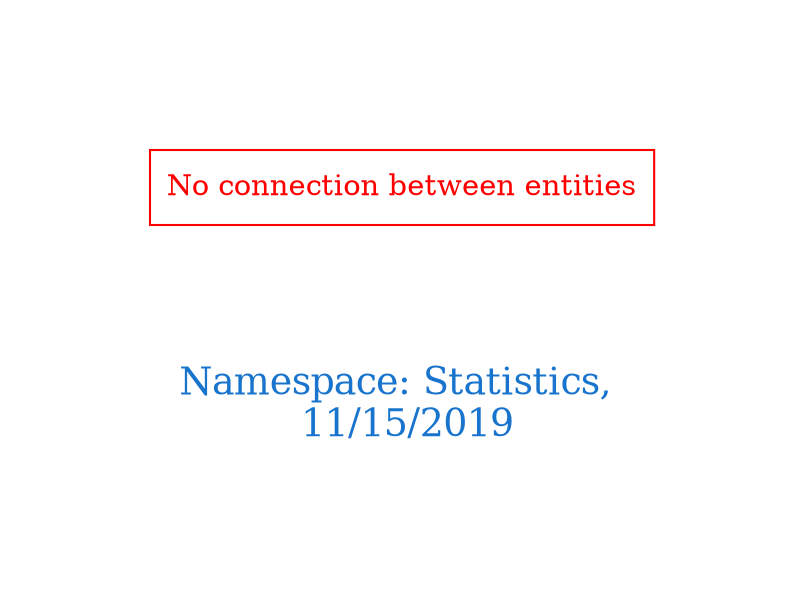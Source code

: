 digraph OGIT_ontology {
 graph [ rankdir= LR,pad=1 
fontsize = 18,
fontcolor= dodgerblue3,label = "\n\n\nNamespace: Statistics, \n 11/15/2019"];
node[shape=polygon];
edge [  color="gray81"];

"No connection between entities" [fontcolor = "red",color="red", shape="polygon"]
}
